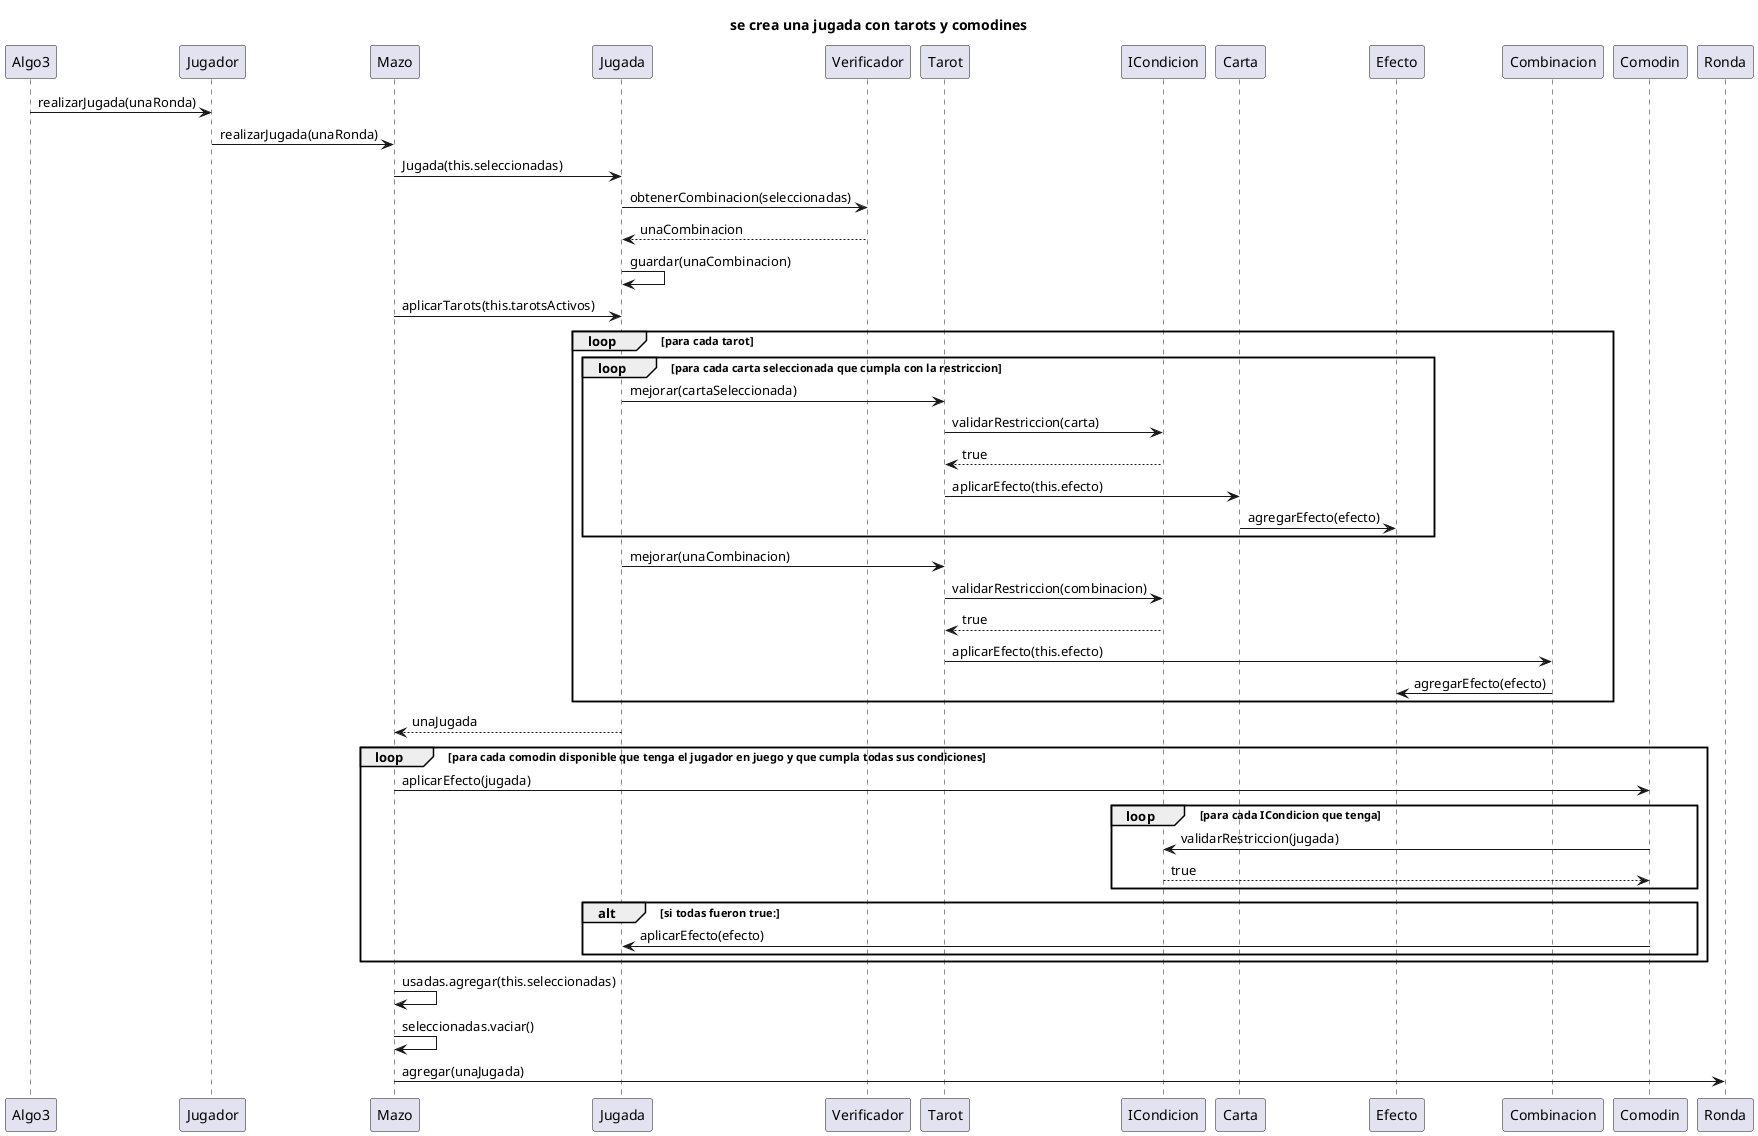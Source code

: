 @startuml
title se crea una jugada con tarots y comodines

Algo3 -> Jugador: realizarJugada(unaRonda)
Jugador -> Mazo : realizarJugada(unaRonda) 
Mazo -> Jugada : Jugada(this.seleccionadas)
Jugada -> Verificador : obtenerCombinacion(seleccionadas)
Verificador --> Jugada : unaCombinacion 
Jugada -> Jugada : guardar(unaCombinacion)
Mazo -> Jugada : aplicarTarots(this.tarotsActivos)
loop para cada tarot 
loop para cada carta seleccionada que cumpla con la restriccion
Jugada -> Tarot : mejorar(cartaSeleccionada)
Tarot -> ICondicion : validarRestriccion(carta)
ICondicion --> Tarot : true 
Tarot ->Carta : aplicarEfecto(this.efecto)
Carta -> Efecto : agregarEfecto(efecto)
end loop
Jugada -> Tarot : mejorar(unaCombinacion)
Tarot -> ICondicion : validarRestriccion(combinacion)
ICondicion --> Tarot : true 
Tarot -> Combinacion : aplicarEfecto(this.efecto)
Combinacion -> Efecto : agregarEfecto(efecto)

end loop
Jugada --> Mazo : unaJugada 

loop para cada comodin disponible que tenga el jugador en juego y que cumpla todas sus condiciones
Mazo -> Comodin : aplicarEfecto(jugada)
loop para cada ICondicion que tenga
Comodin -> ICondicion : validarRestriccion(jugada)
ICondicion --> Comodin :true
end loop 
alt si todas fueron true:
Comodin -> Jugada : aplicarEfecto(efecto)
end alt 

end loop

Mazo ->  Mazo: usadas.agregar(this.seleccionadas)
Mazo -> Mazo : seleccionadas.vaciar()
Mazo -> Ronda : agregar(unaJugada)

@enduml 